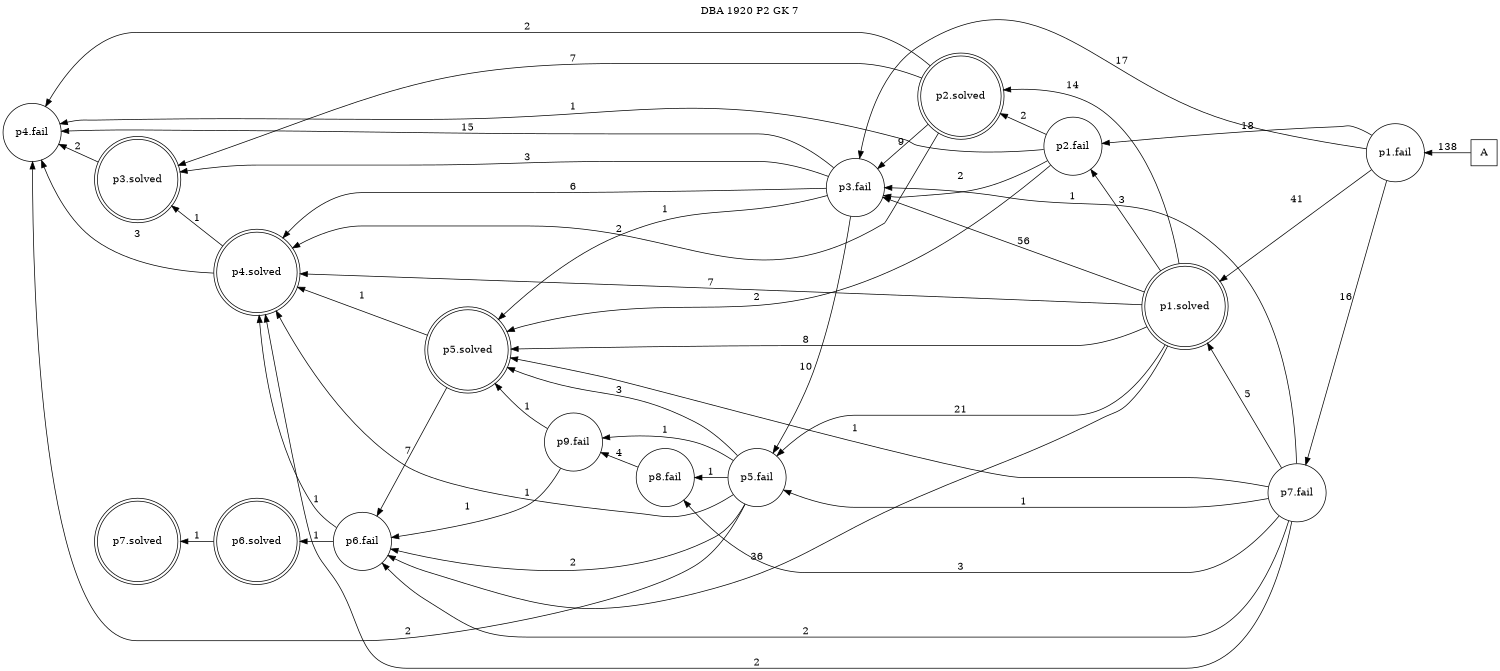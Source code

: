 digraph DBA_1920_P2_GK_7_GOOD {
labelloc="tl"
label= " DBA 1920 P2 GK 7 "
rankdir="RL";
graph [ size=" 10 , 10 !"]

"A" [shape="square" label="A"]
"p1.fail" [shape="circle" label="p1.fail"]
"p2.fail" [shape="circle" label="p2.fail"]
"p1.solved" [shape="doublecircle" label="p1.solved"]
"p2.solved" [shape="doublecircle" label="p2.solved"]
"p3.fail" [shape="circle" label="p3.fail"]
"p4.fail" [shape="circle" label="p4.fail"]
"p5.fail" [shape="circle" label="p5.fail"]
"p4.solved" [shape="doublecircle" label="p4.solved"]
"p3.solved" [shape="doublecircle" label="p3.solved"]
"p6.fail" [shape="circle" label="p6.fail"]
"p7.fail" [shape="circle" label="p7.fail"]
"p8.fail" [shape="circle" label="p8.fail"]
"p9.fail" [shape="circle" label="p9.fail"]
"p5.solved" [shape="doublecircle" label="p5.solved"]
"p6.solved" [shape="doublecircle" label="p6.solved"]
"p7.solved" [shape="doublecircle" label="p7.solved"]
"A" -> "p1.fail" [ label=138]
"p1.fail" -> "p2.fail" [ label=18]
"p1.fail" -> "p1.solved" [ label=41]
"p1.fail" -> "p3.fail" [ label=17]
"p1.fail" -> "p7.fail" [ label=16]
"p2.fail" -> "p2.solved" [ label=2]
"p2.fail" -> "p3.fail" [ label=2]
"p2.fail" -> "p4.fail" [ label=1]
"p2.fail" -> "p5.solved" [ label=2]
"p1.solved" -> "p2.fail" [ label=3]
"p1.solved" -> "p2.solved" [ label=14]
"p1.solved" -> "p3.fail" [ label=56]
"p1.solved" -> "p5.fail" [ label=21]
"p1.solved" -> "p4.solved" [ label=7]
"p1.solved" -> "p6.fail" [ label=36]
"p1.solved" -> "p5.solved" [ label=8]
"p2.solved" -> "p3.fail" [ label=9]
"p2.solved" -> "p4.fail" [ label=2]
"p2.solved" -> "p4.solved" [ label=2]
"p2.solved" -> "p3.solved" [ label=7]
"p3.fail" -> "p4.fail" [ label=15]
"p3.fail" -> "p5.fail" [ label=10]
"p3.fail" -> "p4.solved" [ label=6]
"p3.fail" -> "p3.solved" [ label=3]
"p3.fail" -> "p5.solved" [ label=1]
"p5.fail" -> "p4.fail" [ label=2]
"p5.fail" -> "p4.solved" [ label=1]
"p5.fail" -> "p6.fail" [ label=2]
"p5.fail" -> "p8.fail" [ label=1]
"p5.fail" -> "p9.fail" [ label=1]
"p5.fail" -> "p5.solved" [ label=3]
"p4.solved" -> "p4.fail" [ label=3]
"p4.solved" -> "p3.solved" [ label=1]
"p3.solved" -> "p4.fail" [ label=2]
"p6.fail" -> "p4.solved" [ label=1]
"p6.fail" -> "p6.solved" [ label=1]
"p7.fail" -> "p1.solved" [ label=5]
"p7.fail" -> "p3.fail" [ label=1]
"p7.fail" -> "p5.fail" [ label=1]
"p7.fail" -> "p4.solved" [ label=2]
"p7.fail" -> "p6.fail" [ label=2]
"p7.fail" -> "p8.fail" [ label=3]
"p7.fail" -> "p5.solved" [ label=1]
"p8.fail" -> "p9.fail" [ label=4]
"p9.fail" -> "p6.fail" [ label=1]
"p9.fail" -> "p5.solved" [ label=1]
"p5.solved" -> "p4.solved" [ label=1]
"p5.solved" -> "p6.fail" [ label=7]
"p6.solved" -> "p7.solved" [ label=1]
}
